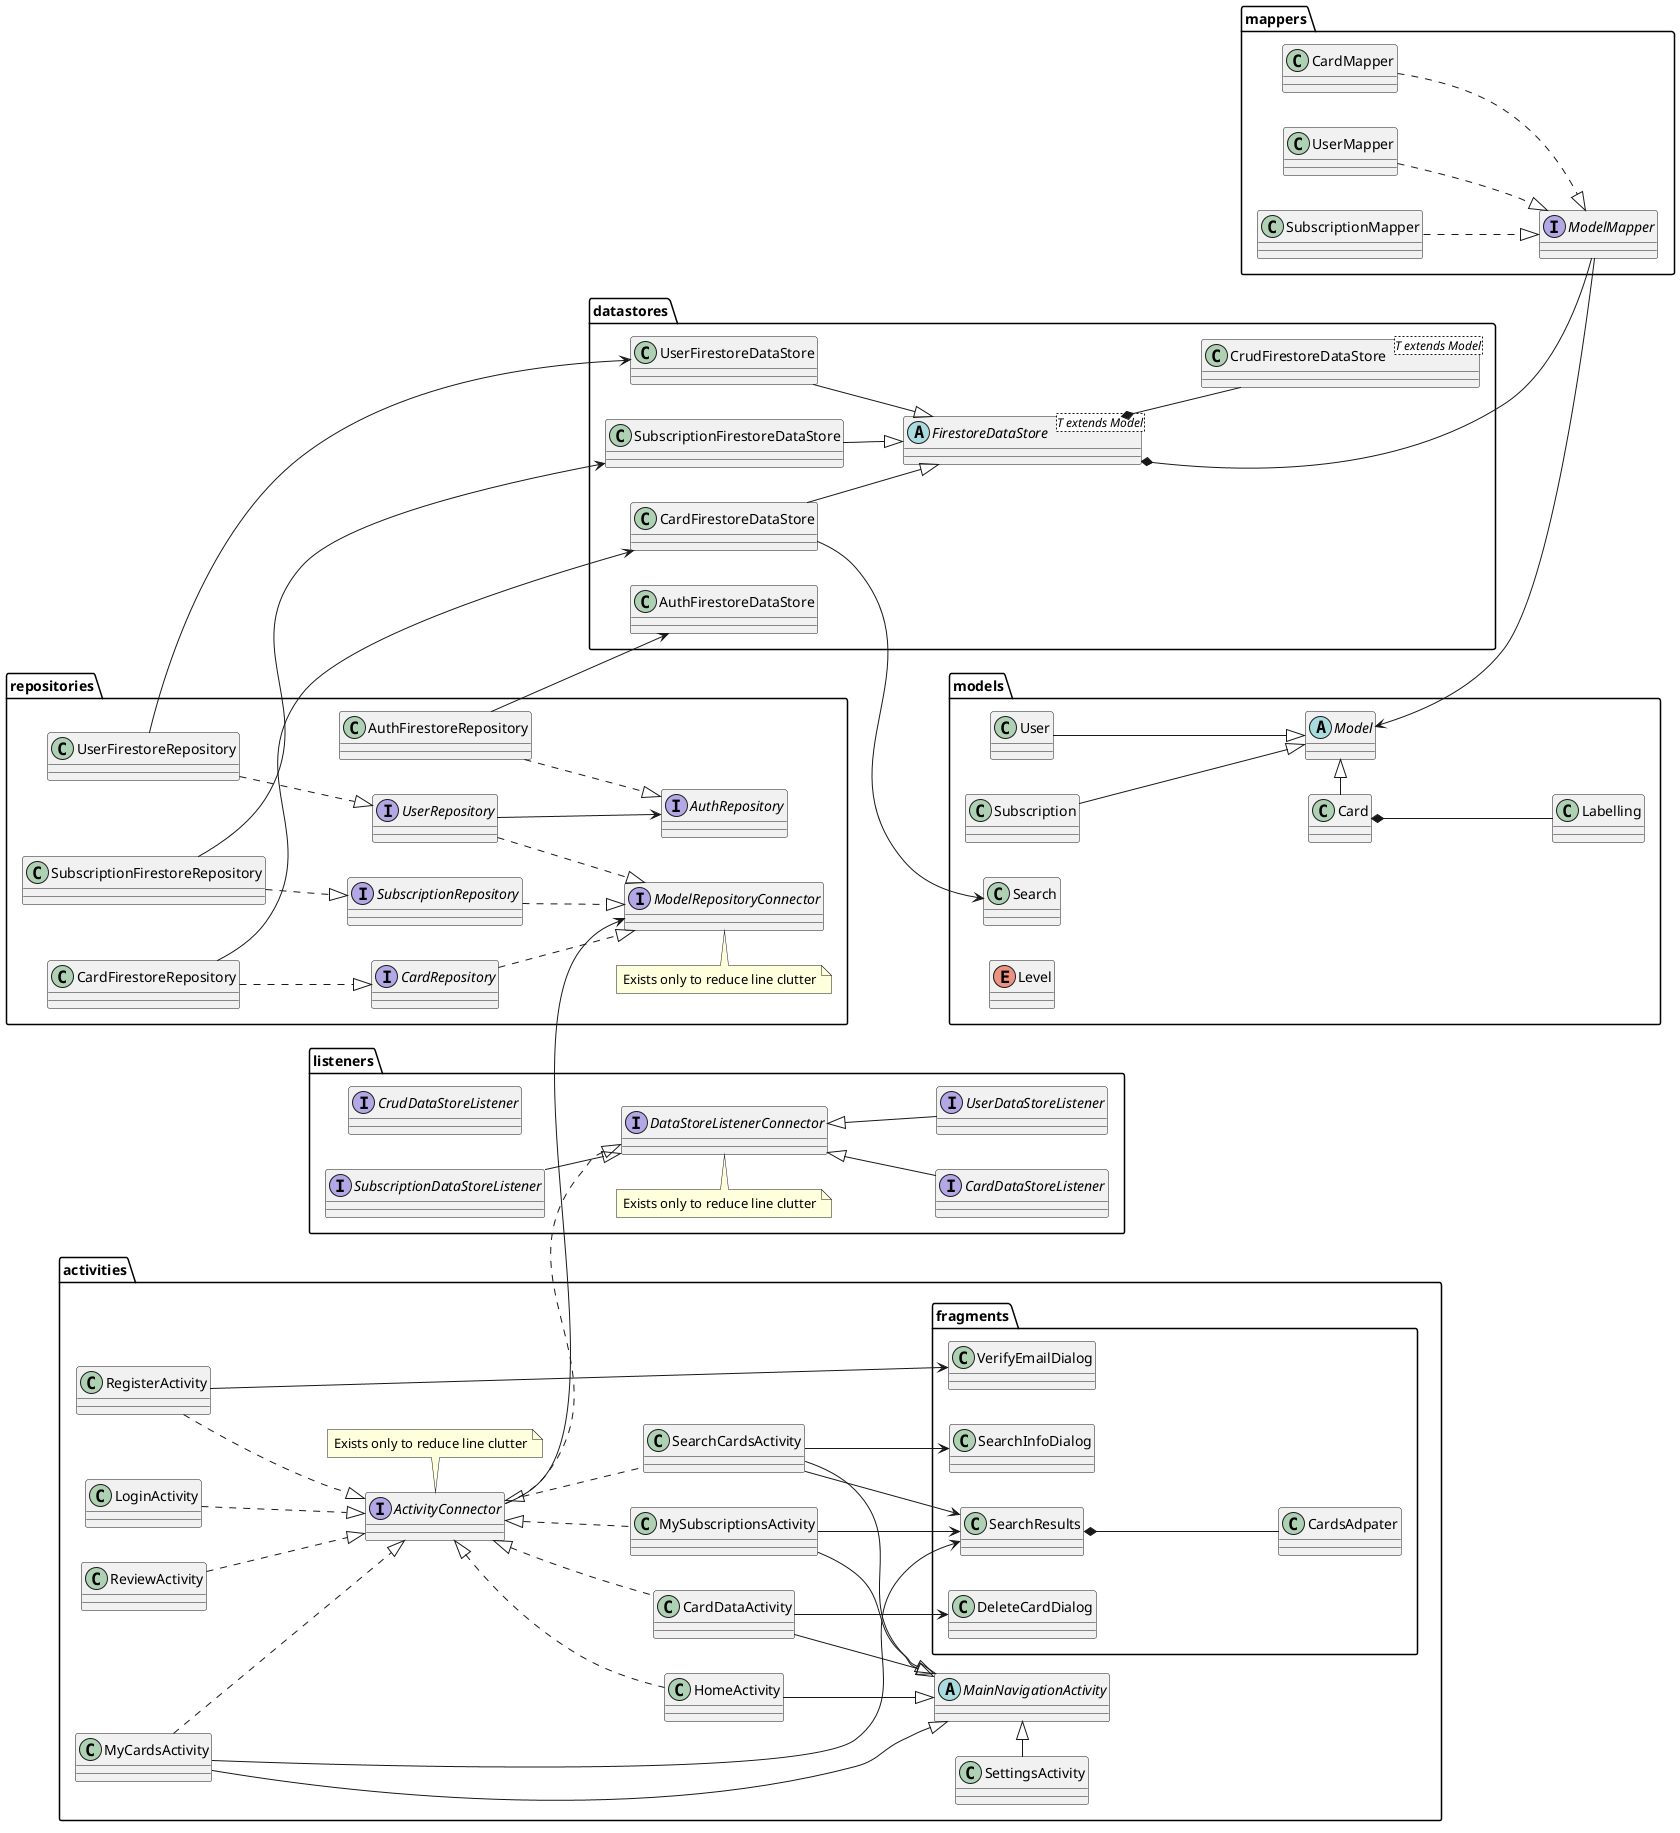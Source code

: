 @startuml
left to right direction
package activities{
    interface ActivityConnector
    note bottom of ActivityConnector: Exists only to reduce line clutter

    CardDataActivity .up.|> ActivityConnector
    SearchCardsActivity .up.|> ActivityConnector
    HomeActivity .up.|> ActivityConnector
    LoginActivity ..|> ActivityConnector
    RegisterActivity ..|> ActivityConnector
    ReviewActivity ..|> ActivityConnector


    abstract MainNavigationActivity
    HomeActivity --|> MainNavigationActivity
    MyCardsActivity --|> MainNavigationActivity
    MySubscriptionsActivity --|> MainNavigationActivity
    SearchCardsActivity -right-|> MainNavigationActivity
    CardDataActivity -right-|> MainNavigationActivity
    SettingsActivity -right-|> MainNavigationActivity

    MySubscriptionsActivity .up.|> ActivityConnector
    MyCardsActivity ..|> ActivityConnector

    package fragments {
        class DeleteCardDialog
        class SearchInfoDialog
        class SearchResults
        class VerifyEmailDialog
        class CardsAdpater
        SearchResults *-- CardsAdpater
        CardDataActivity --> DeleteCardDialog
        SearchCardsActivity --> SearchInfoDialog
        RegisterActivity --> VerifyEmailDialog
        SearchCardsActivity --> SearchResults
        MySubscriptionsActivity --> SearchResults
        MyCardsActivity --> SearchResults


    }
}

package models {
    class User
    class Card
    class Subscription
    class Labelling
    class Search
    enum Level
    abstract class Model
    Card -right-|> Model
    User --|> Model
    Subscription --|> Model
    Card *-- Labelling

}
package datastores {
            abstract FirestoreDataStore<T extends Model>
            class CrudFirestoreDataStore<T extends Model>
            class CardFirestoreDataStore
            class UserFirestoreDataStore
            class SubscriptionFirestoreDataStore
            class AuthFirestoreDataStore
            CardFirestoreDataStore --|> FirestoreDataStore
            UserFirestoreDataStore --|> FirestoreDataStore
            SubscriptionFirestoreDataStore --|> FirestoreDataStore
            FirestoreDataStore *-- CrudFirestoreDataStore
        }
  package mappers {
        interface ModelMapper
        ModelMapper -up-> Model
        CardMapper ..|> ModelMapper
        UserMapper ..|> ModelMapper
        SubscriptionMapper ..|> ModelMapper
        FirestoreDataStore *-- ModelMapper
    }

package repositories{
    interface ModelRepositoryConnector
    note top of ModelRepositoryConnector: Exists only to reduce line clutter

    interface CardRepository
    interface UserRepository
    interface SubscriptionRepository
    interface AuthRepository
    class CardFirestoreRepository
    class UserFirestoreRepository
    class SubscriptionFirestoreRepository
    class AuthFirestoreRepository
    CardRepository ..|> ModelRepositoryConnector
    UserRepository ..|> ModelRepositoryConnector
    SubscriptionRepository ..|> ModelRepositoryConnector
    CardFirestoreRepository ..|> CardRepository
    UserFirestoreRepository ..|> UserRepository
    SubscriptionFirestoreRepository ..|> SubscriptionRepository
    AuthFirestoreRepository ..|> AuthRepository




    CardFirestoreRepository -down-> CardFirestoreDataStore
    UserFirestoreRepository -down-> UserFirestoreDataStore
    SubscriptionFirestoreRepository -down-> SubscriptionFirestoreDataStore
    AuthFirestoreRepository -down-> AuthFirestoreDataStore
    CardFirestoreDataStore --> Search





}
    package listeners {
        interface DataStoreListenerConnector
        interface CrudDataStoreListener
        interface CardDataStoreListener
        interface UserDataStoreListener
        interface SubscriptionDataStoreListener
        CardDataStoreListener -u-|> DataStoreListenerConnector
        SubscriptionDataStoreListener --|> DataStoreListenerConnector
        UserDataStoreListener -up-|> DataStoreListenerConnector
        note top of DataStoreListenerConnector: Exists only to reduce line clutter

    }
    ActivityConnector -down-> ModelRepositoryConnector
    ActivityConnector ..|> DataStoreListenerConnector
    UserRepository --> AuthRepository


@enduml
